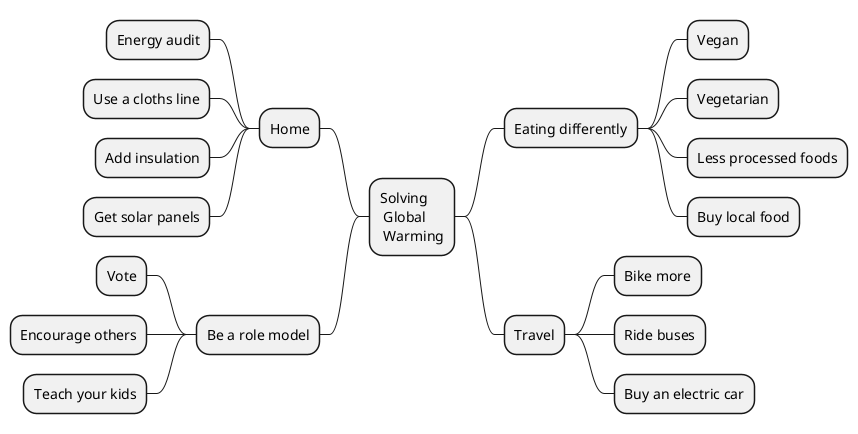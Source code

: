 @startmindmap Basic_Mind_Map

'Compatible with OrgMode 

* Solving \n Global \n Warming

** Eating differently
*** Vegan
*** Vegetarian
*** Less processed foods
*** Buy local food
** Travel
*** Bike more
*** Ride buses
*** Buy an electric car

left side

** Home
*** Energy audit
*** Use a cloths line
*** Add insulation
*** Get solar panels
** Be a role model
*** Vote
*** Encourage others
*** Teach your kids

@endmindmap